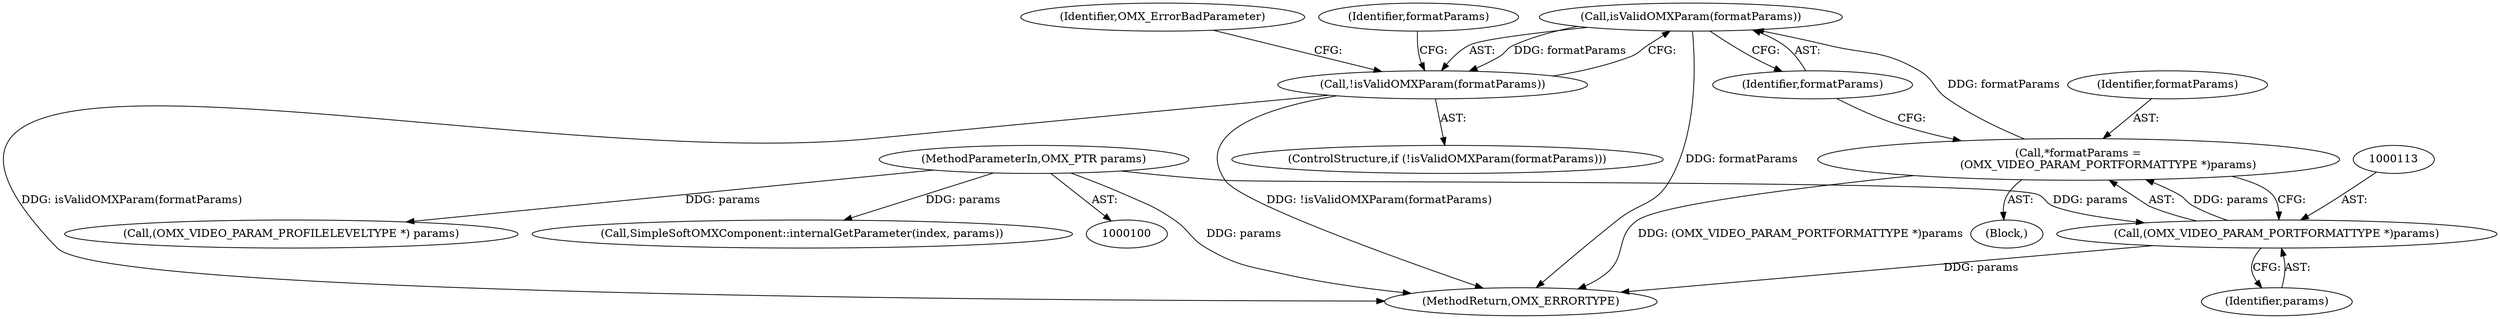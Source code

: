 digraph "0_Android_295c883fe3105b19bcd0f9e07d54c6b589fc5bff_39@pointer" {
"1000117" [label="(Call,isValidOMXParam(formatParams))"];
"1000110" [label="(Call,*formatParams =\n                 (OMX_VIDEO_PARAM_PORTFORMATTYPE *)params)"];
"1000112" [label="(Call,(OMX_VIDEO_PARAM_PORTFORMATTYPE *)params)"];
"1000102" [label="(MethodParameterIn,OMX_PTR params)"];
"1000116" [label="(Call,!isValidOMXParam(formatParams))"];
"1000108" [label="(Block,)"];
"1000116" [label="(Call,!isValidOMXParam(formatParams))"];
"1000115" [label="(ControlStructure,if (!isValidOMXParam(formatParams)))"];
"1000112" [label="(Call,(OMX_VIDEO_PARAM_PORTFORMATTYPE *)params)"];
"1000114" [label="(Identifier,params)"];
"1000117" [label="(Call,isValidOMXParam(formatParams))"];
"1000111" [label="(Identifier,formatParams)"];
"1000110" [label="(Call,*formatParams =\n                 (OMX_VIDEO_PARAM_PORTFORMATTYPE *)params)"];
"1000121" [label="(Identifier,OMX_ErrorBadParameter)"];
"1000118" [label="(Identifier,formatParams)"];
"1000191" [label="(Call,(OMX_VIDEO_PARAM_PROFILELEVELTYPE *) params)"];
"1000102" [label="(MethodParameterIn,OMX_PTR params)"];
"1000125" [label="(Identifier,formatParams)"];
"1000245" [label="(Call,SimpleSoftOMXComponent::internalGetParameter(index, params))"];
"1000248" [label="(MethodReturn,OMX_ERRORTYPE)"];
"1000117" -> "1000116"  [label="AST: "];
"1000117" -> "1000118"  [label="CFG: "];
"1000118" -> "1000117"  [label="AST: "];
"1000116" -> "1000117"  [label="CFG: "];
"1000117" -> "1000248"  [label="DDG: formatParams"];
"1000117" -> "1000116"  [label="DDG: formatParams"];
"1000110" -> "1000117"  [label="DDG: formatParams"];
"1000110" -> "1000108"  [label="AST: "];
"1000110" -> "1000112"  [label="CFG: "];
"1000111" -> "1000110"  [label="AST: "];
"1000112" -> "1000110"  [label="AST: "];
"1000118" -> "1000110"  [label="CFG: "];
"1000110" -> "1000248"  [label="DDG: (OMX_VIDEO_PARAM_PORTFORMATTYPE *)params"];
"1000112" -> "1000110"  [label="DDG: params"];
"1000112" -> "1000114"  [label="CFG: "];
"1000113" -> "1000112"  [label="AST: "];
"1000114" -> "1000112"  [label="AST: "];
"1000112" -> "1000248"  [label="DDG: params"];
"1000102" -> "1000112"  [label="DDG: params"];
"1000102" -> "1000100"  [label="AST: "];
"1000102" -> "1000248"  [label="DDG: params"];
"1000102" -> "1000191"  [label="DDG: params"];
"1000102" -> "1000245"  [label="DDG: params"];
"1000116" -> "1000115"  [label="AST: "];
"1000121" -> "1000116"  [label="CFG: "];
"1000125" -> "1000116"  [label="CFG: "];
"1000116" -> "1000248"  [label="DDG: isValidOMXParam(formatParams)"];
"1000116" -> "1000248"  [label="DDG: !isValidOMXParam(formatParams)"];
}
